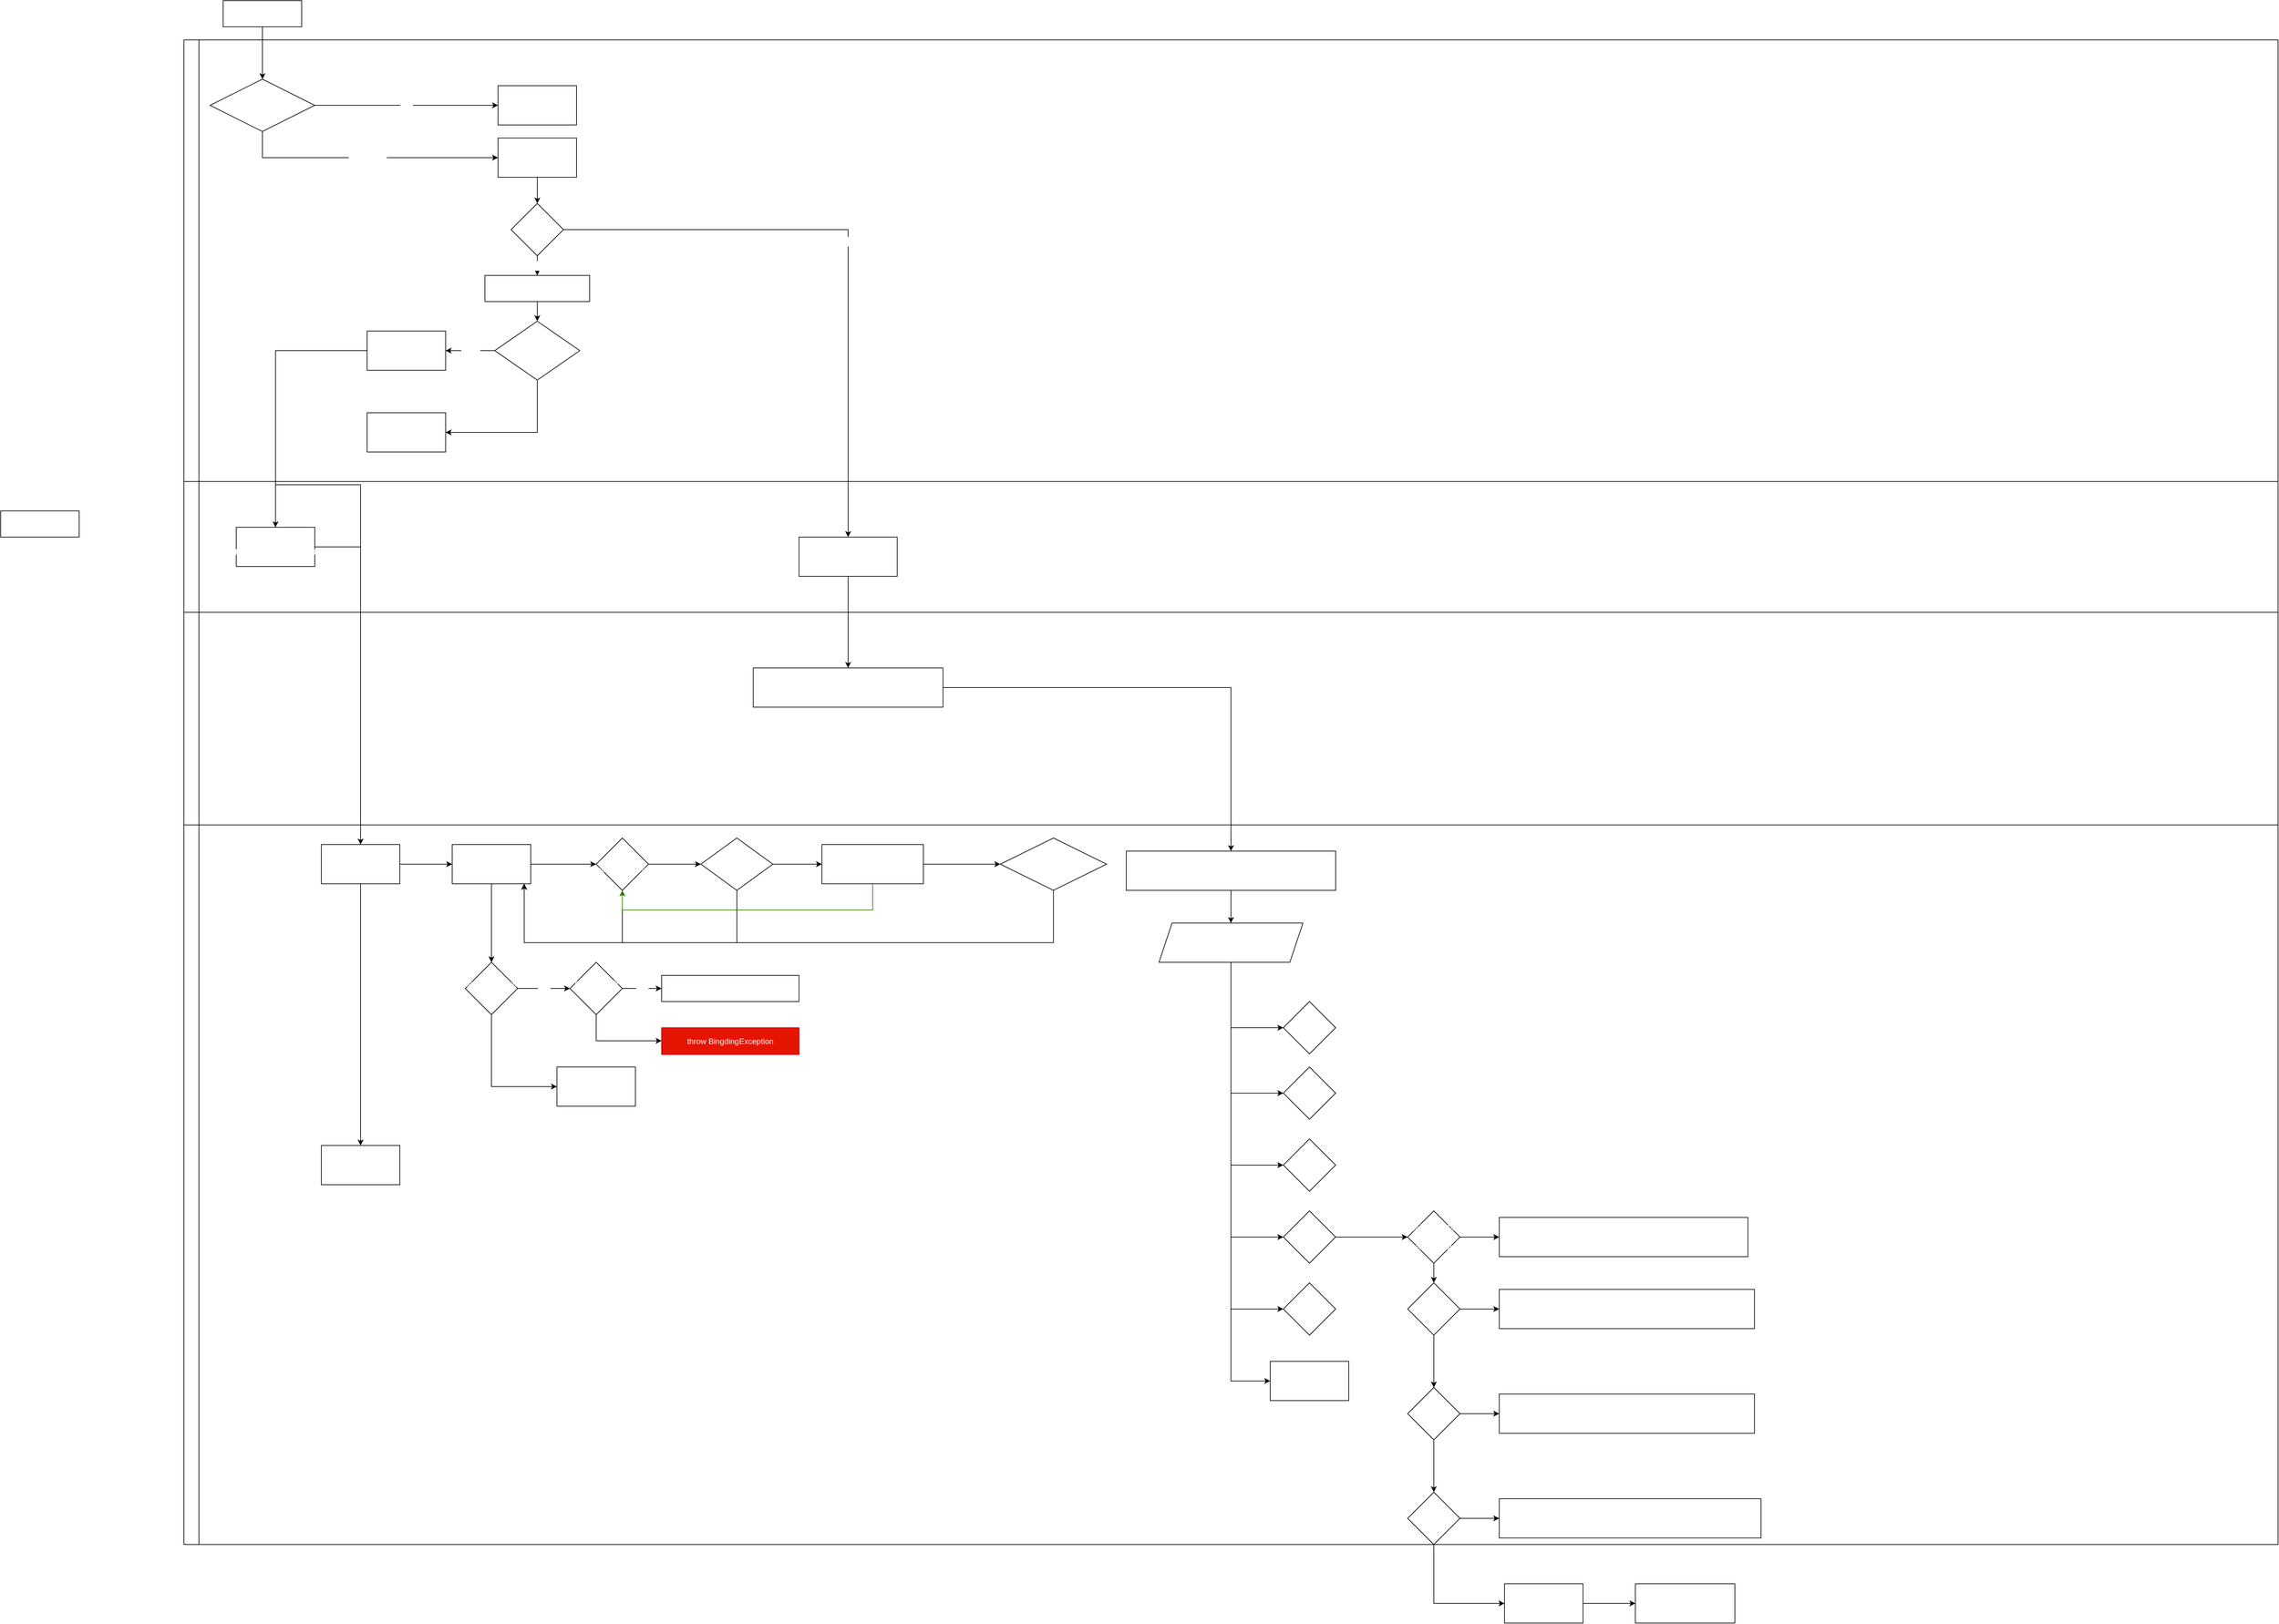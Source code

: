 <mxfile version="21.3.7" type="github">
  <diagram id="C5RBs43oDa-KdzZeNtuy" name="Page-1">
    <mxGraphModel dx="7370" dy="3751" grid="1" gridSize="10" guides="1" tooltips="1" connect="1" arrows="1" fold="1" page="1" pageScale="1" pageWidth="827" pageHeight="1169" math="0" shadow="0">
      <root>
        <mxCell id="WIyWlLk6GJQsqaUBKTNV-0" />
        <mxCell id="WIyWlLk6GJQsqaUBKTNV-1" parent="WIyWlLk6GJQsqaUBKTNV-0" />
        <mxCell id="FX1WW6UfW3RBcX6lJCIJ-9" value="" style="edgeStyle=orthogonalEdgeStyle;rounded=0;orthogonalLoop=1;jettySize=auto;html=1;fontFamily=Helvetica;fontSize=12;fontColor=#FFFFFF;" edge="1" parent="WIyWlLk6GJQsqaUBKTNV-1" source="WIyWlLk6GJQsqaUBKTNV-3" target="FX1WW6UfW3RBcX6lJCIJ-8">
          <mxGeometry relative="1" as="geometry" />
        </mxCell>
        <mxCell id="WIyWlLk6GJQsqaUBKTNV-3" value="调用开始" style="rounded=0;whiteSpace=wrap;html=1;fontSize=12;glass=0;strokeWidth=1;shadow=0;fontFamily=Helvetica;fontColor=#FFFFFF;" parent="WIyWlLk6GJQsqaUBKTNV-1" vertex="1">
          <mxGeometry x="110" y="30" width="120" height="40" as="geometry" />
        </mxCell>
        <mxCell id="WIyWlLk6GJQsqaUBKTNV-11" value="结束" style="rounded=0;whiteSpace=wrap;html=1;fontSize=12;glass=0;strokeWidth=1;shadow=0;fontFamily=Helvetica;fontColor=#FFFFFF;" parent="WIyWlLk6GJQsqaUBKTNV-1" vertex="1">
          <mxGeometry x="-230" y="810" width="120" height="40" as="geometry" />
        </mxCell>
        <mxCell id="FX1WW6UfW3RBcX6lJCIJ-4" value="MyBatisMapperProxy" style="swimlane;horizontal=0;whiteSpace=wrap;html=1;rounded=0;fontFamily=Helvetica;fontSize=12;fontColor=#FFFFFF;" vertex="1" parent="WIyWlLk6GJQsqaUBKTNV-1">
          <mxGeometry x="50" y="90" width="3200" height="675" as="geometry" />
        </mxCell>
        <mxCell id="FX1WW6UfW3RBcX6lJCIJ-11" value="Yes" style="edgeStyle=orthogonalEdgeStyle;rounded=0;orthogonalLoop=1;jettySize=auto;html=1;fontFamily=Helvetica;fontSize=12;fontColor=#FFFFFF;" edge="1" parent="FX1WW6UfW3RBcX6lJCIJ-4" source="FX1WW6UfW3RBcX6lJCIJ-8" target="FX1WW6UfW3RBcX6lJCIJ-10">
          <mxGeometry relative="1" as="geometry" />
        </mxCell>
        <mxCell id="FX1WW6UfW3RBcX6lJCIJ-13" value="Proxy 对象" style="edgeStyle=orthogonalEdgeStyle;rounded=0;orthogonalLoop=1;jettySize=auto;html=1;fontFamily=Helvetica;fontSize=12;fontColor=#FFFFFF;" edge="1" parent="FX1WW6UfW3RBcX6lJCIJ-4" source="FX1WW6UfW3RBcX6lJCIJ-8" target="FX1WW6UfW3RBcX6lJCIJ-12">
          <mxGeometry relative="1" as="geometry">
            <Array as="points">
              <mxPoint x="120" y="180" />
            </Array>
          </mxGeometry>
        </mxCell>
        <mxCell id="FX1WW6UfW3RBcX6lJCIJ-8" value="是否是非代理对象" style="rhombus;whiteSpace=wrap;html=1;rounded=0;glass=0;strokeWidth=1;shadow=0;fontFamily=Helvetica;fontSize=12;fontColor=#FFFFFF;" vertex="1" parent="FX1WW6UfW3RBcX6lJCIJ-4">
          <mxGeometry x="40" y="60" width="160" height="80" as="geometry" />
        </mxCell>
        <mxCell id="FX1WW6UfW3RBcX6lJCIJ-10" value="调用&lt;br style=&quot;font-size: 12px;&quot;&gt;Method.invoke&lt;br style=&quot;font-size: 12px;&quot;&gt;并返回" style="whiteSpace=wrap;html=1;rounded=0;glass=0;strokeWidth=1;shadow=0;fontFamily=Helvetica;fontSize=12;fontColor=#FFFFFF;" vertex="1" parent="FX1WW6UfW3RBcX6lJCIJ-4">
          <mxGeometry x="480" y="70" width="120" height="60" as="geometry" />
        </mxCell>
        <mxCell id="FX1WW6UfW3RBcX6lJCIJ-19" value="" style="edgeStyle=orthogonalEdgeStyle;rounded=0;orthogonalLoop=1;jettySize=auto;html=1;fontFamily=Helvetica;fontSize=12;fontColor=#FFFFFF;" edge="1" parent="FX1WW6UfW3RBcX6lJCIJ-4" source="FX1WW6UfW3RBcX6lJCIJ-12" target="FX1WW6UfW3RBcX6lJCIJ-18">
          <mxGeometry relative="1" as="geometry" />
        </mxCell>
        <mxCell id="FX1WW6UfW3RBcX6lJCIJ-12" value="从 methodCache 中&lt;br style=&quot;font-size: 12px;&quot;&gt;获取 MethodInvoker" style="whiteSpace=wrap;html=1;rounded=0;glass=0;strokeWidth=1;shadow=0;fontFamily=Helvetica;fontSize=12;fontColor=#FFFFFF;" vertex="1" parent="FX1WW6UfW3RBcX6lJCIJ-4">
          <mxGeometry x="480" y="150" width="120" height="60" as="geometry" />
        </mxCell>
        <mxCell id="FX1WW6UfW3RBcX6lJCIJ-18" value="是否存在" style="rhombus;whiteSpace=wrap;html=1;rounded=0;glass=0;strokeWidth=1;shadow=0;fontFamily=Helvetica;fontSize=12;fontColor=#FFFFFF;" vertex="1" parent="FX1WW6UfW3RBcX6lJCIJ-4">
          <mxGeometry x="500" y="250" width="80" height="80" as="geometry" />
        </mxCell>
        <mxCell id="FX1WW6UfW3RBcX6lJCIJ-32" value="False" style="edgeStyle=orthogonalEdgeStyle;rounded=0;orthogonalLoop=1;jettySize=auto;html=1;fontFamily=Helvetica;fontSize=12;fontColor=#FFFFFF;" edge="1" parent="FX1WW6UfW3RBcX6lJCIJ-4" source="FX1WW6UfW3RBcX6lJCIJ-29" target="FX1WW6UfW3RBcX6lJCIJ-31">
          <mxGeometry relative="1" as="geometry" />
        </mxCell>
        <mxCell id="FX1WW6UfW3RBcX6lJCIJ-29" value="方法被 default 修饰" style="rhombus;whiteSpace=wrap;html=1;rounded=0;glass=0;strokeWidth=1;shadow=0;fontFamily=Helvetica;fontSize=12;fontColor=#FFFFFF;" vertex="1" parent="FX1WW6UfW3RBcX6lJCIJ-4">
          <mxGeometry x="475" y="430" width="130" height="90" as="geometry" />
        </mxCell>
        <mxCell id="FX1WW6UfW3RBcX6lJCIJ-27" value="执行自定义 Function 方法" style="whiteSpace=wrap;html=1;rounded=0;glass=0;strokeWidth=1;shadow=0;fontFamily=Helvetica;fontSize=12;fontColor=#FFFFFF;" vertex="1" parent="FX1WW6UfW3RBcX6lJCIJ-4">
          <mxGeometry x="460" y="360" width="160" height="40" as="geometry" />
        </mxCell>
        <mxCell id="FX1WW6UfW3RBcX6lJCIJ-28" value="No" style="edgeStyle=orthogonalEdgeStyle;rounded=0;orthogonalLoop=1;jettySize=auto;html=1;fontFamily=Helvetica;fontSize=12;fontColor=#FFFFFF;" edge="1" parent="FX1WW6UfW3RBcX6lJCIJ-4" source="FX1WW6UfW3RBcX6lJCIJ-18" target="FX1WW6UfW3RBcX6lJCIJ-27">
          <mxGeometry relative="1" as="geometry" />
        </mxCell>
        <mxCell id="FX1WW6UfW3RBcX6lJCIJ-30" value="" style="edgeStyle=orthogonalEdgeStyle;rounded=0;orthogonalLoop=1;jettySize=auto;html=1;fontFamily=Helvetica;fontSize=12;fontColor=#FFFFFF;" edge="1" parent="FX1WW6UfW3RBcX6lJCIJ-4" source="FX1WW6UfW3RBcX6lJCIJ-27" target="FX1WW6UfW3RBcX6lJCIJ-29">
          <mxGeometry relative="1" as="geometry" />
        </mxCell>
        <mxCell id="FX1WW6UfW3RBcX6lJCIJ-31" value="创建&lt;br style=&quot;font-size: 12px;&quot;&gt;PlainMethodInvoker" style="whiteSpace=wrap;html=1;rounded=0;glass=0;strokeWidth=1;shadow=0;fontFamily=Helvetica;fontSize=12;fontColor=#FFFFFF;" vertex="1" parent="FX1WW6UfW3RBcX6lJCIJ-4">
          <mxGeometry x="280" y="445" width="120" height="60" as="geometry" />
        </mxCell>
        <mxCell id="FX1WW6UfW3RBcX6lJCIJ-72" value="创建 DefaultMethodInvoker" style="whiteSpace=wrap;html=1;rounded=0;glass=0;strokeWidth=1;shadow=0;fontFamily=Helvetica;fontSize=12;fontColor=#FFFFFF;" vertex="1" parent="FX1WW6UfW3RBcX6lJCIJ-4">
          <mxGeometry x="280" y="570" width="120" height="60" as="geometry" />
        </mxCell>
        <mxCell id="FX1WW6UfW3RBcX6lJCIJ-73" value="" style="edgeStyle=orthogonalEdgeStyle;rounded=0;orthogonalLoop=1;jettySize=auto;html=1;fontFamily=Helvetica;fontSize=12;fontColor=#FFFFFF;" edge="1" parent="FX1WW6UfW3RBcX6lJCIJ-4" source="FX1WW6UfW3RBcX6lJCIJ-29" target="FX1WW6UfW3RBcX6lJCIJ-72">
          <mxGeometry relative="1" as="geometry">
            <Array as="points">
              <mxPoint x="540" y="600" />
            </Array>
          </mxGeometry>
        </mxCell>
        <mxCell id="FX1WW6UfW3RBcX6lJCIJ-24" value="MapperMethodInvoker" style="swimlane;horizontal=0;whiteSpace=wrap;html=1;rounded=0;fontFamily=Helvetica;fontSize=12;fontColor=#FFFFFF;" vertex="1" parent="WIyWlLk6GJQsqaUBKTNV-1">
          <mxGeometry x="50" y="965" width="3200" height="325" as="geometry" />
        </mxCell>
        <mxCell id="FX1WW6UfW3RBcX6lJCIJ-25" value="execute(SqlSession sqlSession, Object[] args)" style="rounded=0;whiteSpace=wrap;html=1;fontFamily=Helvetica;fontSize=12;fontColor=#FFFFFF;" vertex="1" parent="FX1WW6UfW3RBcX6lJCIJ-24">
          <mxGeometry x="870" y="85" width="290" height="60" as="geometry" />
        </mxCell>
        <mxCell id="FX1WW6UfW3RBcX6lJCIJ-35" value="MyBatisMapperMethod" style="swimlane;horizontal=0;whiteSpace=wrap;html=1;rounded=0;fontFamily=Helvetica;fontSize=12;fontColor=#FFFFFF;" vertex="1" parent="WIyWlLk6GJQsqaUBKTNV-1">
          <mxGeometry x="50" y="765" width="3200" height="200" as="geometry" />
        </mxCell>
        <mxCell id="FX1WW6UfW3RBcX6lJCIJ-33" value="创建&lt;br style=&quot;font-size: 12px;&quot;&gt;MyBatisMapperMethod" style="whiteSpace=wrap;html=1;rounded=0;glass=0;strokeWidth=1;shadow=0;fontFamily=Helvetica;fontSize=12;fontColor=#FFFFFF;" vertex="1" parent="FX1WW6UfW3RBcX6lJCIJ-35">
          <mxGeometry x="80" y="70" width="120" height="60" as="geometry" />
        </mxCell>
        <mxCell id="FX1WW6UfW3RBcX6lJCIJ-74" value="调用&amp;nbsp; MapperMethod.execute" style="whiteSpace=wrap;html=1;rounded=0;glass=0;strokeWidth=1;shadow=0;fontFamily=Helvetica;fontSize=12;fontColor=#FFFFFF;" vertex="1" parent="FX1WW6UfW3RBcX6lJCIJ-35">
          <mxGeometry x="940" y="85" width="150" height="60" as="geometry" />
        </mxCell>
        <mxCell id="FX1WW6UfW3RBcX6lJCIJ-34" value="" style="edgeStyle=orthogonalEdgeStyle;rounded=0;orthogonalLoop=1;jettySize=auto;html=1;fontFamily=Helvetica;fontSize=12;fontColor=#FFFFFF;" edge="1" parent="WIyWlLk6GJQsqaUBKTNV-1" source="FX1WW6UfW3RBcX6lJCIJ-31" target="FX1WW6UfW3RBcX6lJCIJ-33">
          <mxGeometry relative="1" as="geometry" />
        </mxCell>
        <mxCell id="FX1WW6UfW3RBcX6lJCIJ-39" style="edgeStyle=orthogonalEdgeStyle;rounded=0;orthogonalLoop=1;jettySize=auto;html=1;fontFamily=Helvetica;fontSize=12;fontColor=#FFFFFF;" edge="1" parent="WIyWlLk6GJQsqaUBKTNV-1" source="FX1WW6UfW3RBcX6lJCIJ-33" target="FX1WW6UfW3RBcX6lJCIJ-38">
          <mxGeometry relative="1" as="geometry" />
        </mxCell>
        <mxCell id="FX1WW6UfW3RBcX6lJCIJ-71" value="" style="edgeStyle=orthogonalEdgeStyle;rounded=0;orthogonalLoop=1;jettySize=auto;html=1;fontFamily=Helvetica;fontSize=12;fontColor=#FFFFFF;" edge="1" parent="WIyWlLk6GJQsqaUBKTNV-1" source="FX1WW6UfW3RBcX6lJCIJ-33" target="FX1WW6UfW3RBcX6lJCIJ-70">
          <mxGeometry relative="1" as="geometry">
            <mxPoint x="250" y="850" as="sourcePoint" />
            <Array as="points">
              <mxPoint x="320" y="770" />
            </Array>
          </mxGeometry>
        </mxCell>
        <mxCell id="FX1WW6UfW3RBcX6lJCIJ-75" value="执行 Invoke" style="edgeStyle=orthogonalEdgeStyle;orthogonalLoop=1;jettySize=auto;html=1;exitX=1;exitY=0.5;exitDx=0;exitDy=0;rounded=0;fontFamily=Helvetica;fontSize=12;fontColor=#FFFFFF;" edge="1" parent="WIyWlLk6GJQsqaUBKTNV-1" source="FX1WW6UfW3RBcX6lJCIJ-18" target="FX1WW6UfW3RBcX6lJCIJ-74">
          <mxGeometry relative="1" as="geometry">
            <mxPoint x="620" y="380" as="sourcePoint" />
          </mxGeometry>
        </mxCell>
        <mxCell id="FX1WW6UfW3RBcX6lJCIJ-37" value="PlainMethodInvoker" style="swimlane;horizontal=0;whiteSpace=wrap;html=1;rounded=0;fontFamily=Helvetica;fontSize=12;fontColor=#FFFFFF;" vertex="1" parent="WIyWlLk6GJQsqaUBKTNV-1">
          <mxGeometry x="50" y="1290" width="3200" height="1100" as="geometry" />
        </mxCell>
        <mxCell id="FX1WW6UfW3RBcX6lJCIJ-41" value="" style="edgeStyle=orthogonalEdgeStyle;rounded=0;orthogonalLoop=1;jettySize=auto;html=1;fontFamily=Helvetica;fontSize=12;fontColor=#FFFFFF;" edge="1" parent="FX1WW6UfW3RBcX6lJCIJ-37" source="FX1WW6UfW3RBcX6lJCIJ-38" target="FX1WW6UfW3RBcX6lJCIJ-40">
          <mxGeometry relative="1" as="geometry" />
        </mxCell>
        <mxCell id="FX1WW6UfW3RBcX6lJCIJ-38" value="创建 SqlCommand" style="rounded=0;whiteSpace=wrap;html=1;fontFamily=Helvetica;fontSize=12;fontColor=#FFFFFF;" vertex="1" parent="FX1WW6UfW3RBcX6lJCIJ-37">
          <mxGeometry x="210" y="30" width="120" height="60" as="geometry" />
        </mxCell>
        <mxCell id="FX1WW6UfW3RBcX6lJCIJ-43" value="" style="edgeStyle=orthogonalEdgeStyle;rounded=0;orthogonalLoop=1;jettySize=auto;html=1;fontFamily=Helvetica;fontSize=12;fontColor=#FFFFFF;" edge="1" parent="FX1WW6UfW3RBcX6lJCIJ-37" source="FX1WW6UfW3RBcX6lJCIJ-40" target="FX1WW6UfW3RBcX6lJCIJ-42">
          <mxGeometry relative="1" as="geometry" />
        </mxCell>
        <mxCell id="FX1WW6UfW3RBcX6lJCIJ-57" value="" style="edgeStyle=orthogonalEdgeStyle;rounded=0;orthogonalLoop=1;jettySize=auto;html=1;fontFamily=Helvetica;fontSize=12;fontColor=#FFFFFF;" edge="1" parent="FX1WW6UfW3RBcX6lJCIJ-37" source="FX1WW6UfW3RBcX6lJCIJ-40" target="FX1WW6UfW3RBcX6lJCIJ-56">
          <mxGeometry relative="1" as="geometry" />
        </mxCell>
        <mxCell id="FX1WW6UfW3RBcX6lJCIJ-40" value="从全局 configuration 中获取 statement" style="rounded=0;whiteSpace=wrap;html=1;fontFamily=Helvetica;fontSize=12;fontColor=#FFFFFF;" vertex="1" parent="FX1WW6UfW3RBcX6lJCIJ-37">
          <mxGeometry x="410" y="30" width="120" height="60" as="geometry" />
        </mxCell>
        <mxCell id="FX1WW6UfW3RBcX6lJCIJ-46" value="Yes" style="edgeStyle=orthogonalEdgeStyle;rounded=0;orthogonalLoop=1;jettySize=auto;html=1;fontFamily=Helvetica;fontSize=12;fontColor=#FFFFFF;" edge="1" parent="FX1WW6UfW3RBcX6lJCIJ-37" source="FX1WW6UfW3RBcX6lJCIJ-42">
          <mxGeometry relative="1" as="geometry">
            <mxPoint x="520" y="90" as="targetPoint" />
            <Array as="points">
              <mxPoint x="670" y="180" />
              <mxPoint x="520" y="180" />
              <mxPoint x="520" y="90" />
            </Array>
          </mxGeometry>
        </mxCell>
        <mxCell id="FX1WW6UfW3RBcX6lJCIJ-48" value="" style="edgeStyle=orthogonalEdgeStyle;rounded=0;orthogonalLoop=1;jettySize=auto;html=1;fontFamily=Helvetica;fontSize=12;fontColor=#FFFFFF;" edge="1" parent="FX1WW6UfW3RBcX6lJCIJ-37" source="FX1WW6UfW3RBcX6lJCIJ-42" target="FX1WW6UfW3RBcX6lJCIJ-47">
          <mxGeometry relative="1" as="geometry" />
        </mxCell>
        <mxCell id="FX1WW6UfW3RBcX6lJCIJ-42" value="有没有&lt;br style=&quot;font-size: 12px;&quot;&gt;MappedStatement" style="rhombus;whiteSpace=wrap;html=1;rounded=0;fontFamily=Helvetica;fontSize=12;fontColor=#FFFFFF;" vertex="1" parent="FX1WW6UfW3RBcX6lJCIJ-37">
          <mxGeometry x="630" y="20" width="80" height="80" as="geometry" />
        </mxCell>
        <mxCell id="FX1WW6UfW3RBcX6lJCIJ-49" value="return null" style="edgeStyle=orthogonalEdgeStyle;rounded=0;orthogonalLoop=1;jettySize=auto;html=1;fontFamily=Helvetica;fontSize=12;fontColor=#FFFFFF;" edge="1" parent="FX1WW6UfW3RBcX6lJCIJ-37" source="FX1WW6UfW3RBcX6lJCIJ-47" target="FX1WW6UfW3RBcX6lJCIJ-40">
          <mxGeometry x="-0.506" relative="1" as="geometry">
            <Array as="points">
              <mxPoint x="845" y="180" />
              <mxPoint x="520" y="180" />
            </Array>
            <mxPoint as="offset" />
          </mxGeometry>
        </mxCell>
        <mxCell id="FX1WW6UfW3RBcX6lJCIJ-51" value="" style="edgeStyle=orthogonalEdgeStyle;rounded=0;orthogonalLoop=1;jettySize=auto;html=1;fontFamily=Helvetica;fontSize=12;fontColor=#FFFFFF;" edge="1" parent="FX1WW6UfW3RBcX6lJCIJ-37" source="FX1WW6UfW3RBcX6lJCIJ-47" target="FX1WW6UfW3RBcX6lJCIJ-50">
          <mxGeometry relative="1" as="geometry" />
        </mxCell>
        <mxCell id="FX1WW6UfW3RBcX6lJCIJ-47" value="接口和类相同吗" style="rhombus;whiteSpace=wrap;html=1;rounded=0;fontFamily=Helvetica;fontSize=12;fontColor=#FFFFFF;" vertex="1" parent="FX1WW6UfW3RBcX6lJCIJ-37">
          <mxGeometry x="790" y="20" width="110" height="80" as="geometry" />
        </mxCell>
        <mxCell id="FX1WW6UfW3RBcX6lJCIJ-52" style="edgeStyle=orthogonalEdgeStyle;rounded=0;orthogonalLoop=1;jettySize=auto;html=1;fillColor=#60a917;strokeColor=#2D7600;fontFamily=Helvetica;fontSize=12;fontColor=#FFFFFF;" edge="1" parent="FX1WW6UfW3RBcX6lJCIJ-37" source="FX1WW6UfW3RBcX6lJCIJ-50" target="FX1WW6UfW3RBcX6lJCIJ-42">
          <mxGeometry relative="1" as="geometry">
            <Array as="points">
              <mxPoint x="1052" y="130" />
              <mxPoint x="670" y="130" />
            </Array>
          </mxGeometry>
        </mxCell>
        <mxCell id="FX1WW6UfW3RBcX6lJCIJ-54" value="" style="edgeStyle=orthogonalEdgeStyle;rounded=0;orthogonalLoop=1;jettySize=auto;html=1;fontFamily=Helvetica;fontSize=12;fontColor=#FFFFFF;" edge="1" parent="FX1WW6UfW3RBcX6lJCIJ-37" source="FX1WW6UfW3RBcX6lJCIJ-50" target="FX1WW6UfW3RBcX6lJCIJ-53">
          <mxGeometry relative="1" as="geometry" />
        </mxCell>
        <mxCell id="FX1WW6UfW3RBcX6lJCIJ-50" value="获取当前类上所有接口" style="whiteSpace=wrap;html=1;rounded=0;fontFamily=Helvetica;fontSize=12;fontColor=#FFFFFF;" vertex="1" parent="FX1WW6UfW3RBcX6lJCIJ-37">
          <mxGeometry x="975" y="30" width="155" height="60" as="geometry" />
        </mxCell>
        <mxCell id="FX1WW6UfW3RBcX6lJCIJ-55" style="edgeStyle=orthogonalEdgeStyle;rounded=0;orthogonalLoop=1;jettySize=auto;html=1;fontFamily=Helvetica;fontSize=12;fontColor=#FFFFFF;" edge="1" parent="FX1WW6UfW3RBcX6lJCIJ-37" source="FX1WW6UfW3RBcX6lJCIJ-53">
          <mxGeometry relative="1" as="geometry">
            <mxPoint x="520" y="90" as="targetPoint" />
            <Array as="points">
              <mxPoint x="1329" y="180" />
              <mxPoint x="520" y="180" />
              <mxPoint x="520" y="90" />
            </Array>
          </mxGeometry>
        </mxCell>
        <mxCell id="FX1WW6UfW3RBcX6lJCIJ-53" value="获取到 MappedStatement" style="rhombus;whiteSpace=wrap;html=1;rounded=0;fontFamily=Helvetica;fontSize=12;fontColor=#FFFFFF;" vertex="1" parent="FX1WW6UfW3RBcX6lJCIJ-37">
          <mxGeometry x="1247.5" y="20" width="162.5" height="80" as="geometry" />
        </mxCell>
        <mxCell id="FX1WW6UfW3RBcX6lJCIJ-62" value="Yes" style="edgeStyle=orthogonalEdgeStyle;rounded=0;orthogonalLoop=1;jettySize=auto;html=1;fontFamily=Helvetica;fontSize=12;fontColor=#FFFFFF;" edge="1" parent="FX1WW6UfW3RBcX6lJCIJ-37" source="FX1WW6UfW3RBcX6lJCIJ-56" target="FX1WW6UfW3RBcX6lJCIJ-61">
          <mxGeometry relative="1" as="geometry" />
        </mxCell>
        <mxCell id="FX1WW6UfW3RBcX6lJCIJ-64" value="" style="edgeStyle=orthogonalEdgeStyle;rounded=0;orthogonalLoop=1;jettySize=auto;html=1;fontFamily=Helvetica;fontSize=12;fontColor=#FFFFFF;" edge="1" parent="FX1WW6UfW3RBcX6lJCIJ-37" source="FX1WW6UfW3RBcX6lJCIJ-56" target="FX1WW6UfW3RBcX6lJCIJ-63">
          <mxGeometry relative="1" as="geometry">
            <Array as="points">
              <mxPoint x="470" y="400" />
            </Array>
          </mxGeometry>
        </mxCell>
        <mxCell id="FX1WW6UfW3RBcX6lJCIJ-56" value="MappedStatement&lt;br style=&quot;font-size: 12px;&quot;&gt;为空 ?" style="rhombus;whiteSpace=wrap;html=1;rounded=0;fontFamily=Helvetica;fontSize=12;fontColor=#FFFFFF;" vertex="1" parent="FX1WW6UfW3RBcX6lJCIJ-37">
          <mxGeometry x="430" y="210" width="80" height="80" as="geometry" />
        </mxCell>
        <mxCell id="FX1WW6UfW3RBcX6lJCIJ-66" value="Yes" style="edgeStyle=orthogonalEdgeStyle;rounded=0;orthogonalLoop=1;jettySize=auto;html=1;fontFamily=Helvetica;fontSize=12;fontColor=#FFFFFF;" edge="1" parent="FX1WW6UfW3RBcX6lJCIJ-37" source="FX1WW6UfW3RBcX6lJCIJ-61" target="FX1WW6UfW3RBcX6lJCIJ-65">
          <mxGeometry relative="1" as="geometry" />
        </mxCell>
        <mxCell id="FX1WW6UfW3RBcX6lJCIJ-69" value="" style="edgeStyle=orthogonalEdgeStyle;rounded=0;orthogonalLoop=1;jettySize=auto;html=1;fontFamily=Helvetica;fontSize=12;fontColor=#FFFFFF;" edge="1" parent="FX1WW6UfW3RBcX6lJCIJ-37" source="FX1WW6UfW3RBcX6lJCIJ-61" target="FX1WW6UfW3RBcX6lJCIJ-68">
          <mxGeometry relative="1" as="geometry">
            <Array as="points">
              <mxPoint x="630" y="330" />
            </Array>
          </mxGeometry>
        </mxCell>
        <mxCell id="FX1WW6UfW3RBcX6lJCIJ-61" value="方法是否包含&lt;br style=&quot;font-size: 12px;&quot;&gt;@Flush" style="rhombus;whiteSpace=wrap;html=1;rounded=0;fontFamily=Helvetica;fontSize=12;fontColor=#FFFFFF;" vertex="1" parent="FX1WW6UfW3RBcX6lJCIJ-37">
          <mxGeometry x="590" y="210" width="80" height="80" as="geometry" />
        </mxCell>
        <mxCell id="FX1WW6UfW3RBcX6lJCIJ-63" value="设置 name, type" style="whiteSpace=wrap;html=1;rounded=0;fontFamily=Helvetica;fontSize=12;fontColor=#FFFFFF;" vertex="1" parent="FX1WW6UfW3RBcX6lJCIJ-37">
          <mxGeometry x="570" y="370" width="120" height="60" as="geometry" />
        </mxCell>
        <mxCell id="FX1WW6UfW3RBcX6lJCIJ-65" value="type = SqlCommandType.FLUSH" style="whiteSpace=wrap;html=1;rounded=0;fontFamily=Helvetica;fontSize=12;fontColor=#FFFFFF;" vertex="1" parent="FX1WW6UfW3RBcX6lJCIJ-37">
          <mxGeometry x="730" y="230" width="210" height="40" as="geometry" />
        </mxCell>
        <mxCell id="FX1WW6UfW3RBcX6lJCIJ-68" value="throw BingdingException" style="whiteSpace=wrap;html=1;rounded=0;fillColor=#e51400;fontColor=#FFFFFF;strokeColor=#B20000;fontFamily=Helvetica;fontSize=12;" vertex="1" parent="FX1WW6UfW3RBcX6lJCIJ-37">
          <mxGeometry x="730" y="310" width="210" height="41" as="geometry" />
        </mxCell>
        <mxCell id="FX1WW6UfW3RBcX6lJCIJ-70" value="创建&lt;br style=&quot;font-size: 12px;&quot;&gt;&amp;nbsp;MethodSignature" style="whiteSpace=wrap;html=1;rounded=0;glass=0;strokeWidth=1;shadow=0;fontFamily=Helvetica;fontSize=12;fontColor=#FFFFFF;" vertex="1" parent="FX1WW6UfW3RBcX6lJCIJ-37">
          <mxGeometry x="210" y="490" width="120" height="60" as="geometry" />
        </mxCell>
        <mxCell id="FX1WW6UfW3RBcX6lJCIJ-84" style="edgeStyle=orthogonalEdgeStyle;rounded=0;hachureGap=4;orthogonalLoop=1;jettySize=auto;html=1;fontFamily=Helvetica;fontSize=12;fontColor=#FFFFFF;" edge="1" parent="FX1WW6UfW3RBcX6lJCIJ-37" source="FX1WW6UfW3RBcX6lJCIJ-78" target="FX1WW6UfW3RBcX6lJCIJ-83">
          <mxGeometry relative="1" as="geometry" />
        </mxCell>
        <mxCell id="FX1WW6UfW3RBcX6lJCIJ-78" value="&lt;font style=&quot;font-size: 12px;&quot;&gt;execute(SqlSession sqlSession, Object[] args)&lt;/font&gt;" style="whiteSpace=wrap;html=1;rounded=0;hachureGap=4;fontFamily=Helvetica;fontSize=12;fontColor=#FFFFFF;" vertex="1" parent="FX1WW6UfW3RBcX6lJCIJ-37">
          <mxGeometry x="1440" y="40" width="320" height="60" as="geometry" />
        </mxCell>
        <mxCell id="FX1WW6UfW3RBcX6lJCIJ-86" value="" style="edgeStyle=orthogonalEdgeStyle;rounded=0;orthogonalLoop=1;jettySize=auto;html=1;" edge="1" parent="FX1WW6UfW3RBcX6lJCIJ-37" source="FX1WW6UfW3RBcX6lJCIJ-83" target="FX1WW6UfW3RBcX6lJCIJ-85">
          <mxGeometry relative="1" as="geometry">
            <Array as="points">
              <mxPoint x="1600" y="310" />
            </Array>
          </mxGeometry>
        </mxCell>
        <mxCell id="FX1WW6UfW3RBcX6lJCIJ-89" style="edgeStyle=orthogonalEdgeStyle;rounded=0;orthogonalLoop=1;jettySize=auto;html=1;" edge="1" parent="FX1WW6UfW3RBcX6lJCIJ-37" source="FX1WW6UfW3RBcX6lJCIJ-83" target="FX1WW6UfW3RBcX6lJCIJ-87">
          <mxGeometry relative="1" as="geometry">
            <Array as="points">
              <mxPoint x="1600" y="410" />
            </Array>
          </mxGeometry>
        </mxCell>
        <mxCell id="FX1WW6UfW3RBcX6lJCIJ-91" value="" style="edgeStyle=orthogonalEdgeStyle;rounded=0;orthogonalLoop=1;jettySize=auto;html=1;" edge="1" parent="FX1WW6UfW3RBcX6lJCIJ-37" source="FX1WW6UfW3RBcX6lJCIJ-83" target="FX1WW6UfW3RBcX6lJCIJ-90">
          <mxGeometry relative="1" as="geometry">
            <Array as="points">
              <mxPoint x="1600" y="520" />
            </Array>
          </mxGeometry>
        </mxCell>
        <mxCell id="FX1WW6UfW3RBcX6lJCIJ-95" value="" style="edgeStyle=orthogonalEdgeStyle;rounded=0;orthogonalLoop=1;jettySize=auto;html=1;" edge="1" parent="FX1WW6UfW3RBcX6lJCIJ-37" source="FX1WW6UfW3RBcX6lJCIJ-83" target="FX1WW6UfW3RBcX6lJCIJ-94">
          <mxGeometry relative="1" as="geometry">
            <Array as="points">
              <mxPoint x="1600" y="740" />
            </Array>
          </mxGeometry>
        </mxCell>
        <mxCell id="FX1WW6UfW3RBcX6lJCIJ-83" value="SqlCommand.type" style="shape=parallelogram;perimeter=parallelogramPerimeter;whiteSpace=wrap;html=1;fixedSize=1;hachureGap=4;fontFamily=Helvetica;fontSize=12;rounded=0;fontColor=#FFFFFF;" vertex="1" parent="FX1WW6UfW3RBcX6lJCIJ-37">
          <mxGeometry x="1490" y="150" width="220" height="60" as="geometry" />
        </mxCell>
        <mxCell id="FX1WW6UfW3RBcX6lJCIJ-85" value="INSERT" style="rhombus;whiteSpace=wrap;html=1;fontColor=#FFFFFF;hachureGap=4;rounded=0;" vertex="1" parent="FX1WW6UfW3RBcX6lJCIJ-37">
          <mxGeometry x="1680" y="270" width="80" height="80" as="geometry" />
        </mxCell>
        <mxCell id="FX1WW6UfW3RBcX6lJCIJ-87" value="UPDATE" style="rhombus;whiteSpace=wrap;html=1;fontColor=#FFFFFF;hachureGap=4;rounded=0;" vertex="1" parent="FX1WW6UfW3RBcX6lJCIJ-37">
          <mxGeometry x="1680" y="370" width="80" height="80" as="geometry" />
        </mxCell>
        <mxCell id="FX1WW6UfW3RBcX6lJCIJ-90" value="DELETE" style="rhombus;whiteSpace=wrap;html=1;fontColor=#FFFFFF;hachureGap=4;rounded=0;" vertex="1" parent="FX1WW6UfW3RBcX6lJCIJ-37">
          <mxGeometry x="1680" y="480" width="80" height="80" as="geometry" />
        </mxCell>
        <mxCell id="FX1WW6UfW3RBcX6lJCIJ-94" value="FLUSH" style="rhombus;whiteSpace=wrap;html=1;fontColor=#FFFFFF;hachureGap=4;rounded=0;" vertex="1" parent="FX1WW6UfW3RBcX6lJCIJ-37">
          <mxGeometry x="1680" y="700" width="80" height="80" as="geometry" />
        </mxCell>
        <mxCell id="FX1WW6UfW3RBcX6lJCIJ-103" value="" style="edgeStyle=orthogonalEdgeStyle;rounded=0;orthogonalLoop=1;jettySize=auto;html=1;" edge="1" parent="FX1WW6UfW3RBcX6lJCIJ-37" source="FX1WW6UfW3RBcX6lJCIJ-100" target="FX1WW6UfW3RBcX6lJCIJ-102">
          <mxGeometry relative="1" as="geometry" />
        </mxCell>
        <mxCell id="FX1WW6UfW3RBcX6lJCIJ-105" value="" style="edgeStyle=orthogonalEdgeStyle;rounded=0;orthogonalLoop=1;jettySize=auto;html=1;" edge="1" parent="FX1WW6UfW3RBcX6lJCIJ-37" source="FX1WW6UfW3RBcX6lJCIJ-100" target="FX1WW6UfW3RBcX6lJCIJ-104">
          <mxGeometry relative="1" as="geometry" />
        </mxCell>
        <mxCell id="FX1WW6UfW3RBcX6lJCIJ-100" value="无返回值 &amp;amp;&amp;amp; 有 ResultHandler" style="rhombus;whiteSpace=wrap;html=1;fontColor=#FFFFFF;hachureGap=4;rounded=0;" vertex="1" parent="FX1WW6UfW3RBcX6lJCIJ-37">
          <mxGeometry x="1870" y="590" width="80" height="80" as="geometry" />
        </mxCell>
        <mxCell id="FX1WW6UfW3RBcX6lJCIJ-102" value="executeWithResultHandler(SqlSession sqlSession, Object[] args)" style="whiteSpace=wrap;html=1;fontColor=#FFFFFF;hachureGap=4;rounded=0;" vertex="1" parent="FX1WW6UfW3RBcX6lJCIJ-37">
          <mxGeometry x="2010" y="600" width="380" height="60" as="geometry" />
        </mxCell>
        <mxCell id="FX1WW6UfW3RBcX6lJCIJ-107" value="" style="edgeStyle=orthogonalEdgeStyle;rounded=0;orthogonalLoop=1;jettySize=auto;html=1;" edge="1" parent="FX1WW6UfW3RBcX6lJCIJ-37" source="FX1WW6UfW3RBcX6lJCIJ-104" target="FX1WW6UfW3RBcX6lJCIJ-106">
          <mxGeometry relative="1" as="geometry" />
        </mxCell>
        <mxCell id="FX1WW6UfW3RBcX6lJCIJ-109" value="" style="edgeStyle=orthogonalEdgeStyle;rounded=0;orthogonalLoop=1;jettySize=auto;html=1;" edge="1" parent="FX1WW6UfW3RBcX6lJCIJ-37" source="FX1WW6UfW3RBcX6lJCIJ-104" target="FX1WW6UfW3RBcX6lJCIJ-108">
          <mxGeometry relative="1" as="geometry" />
        </mxCell>
        <mxCell id="FX1WW6UfW3RBcX6lJCIJ-104" value="返回列表" style="rhombus;whiteSpace=wrap;html=1;fontColor=#FFFFFF;hachureGap=4;rounded=0;" vertex="1" parent="FX1WW6UfW3RBcX6lJCIJ-37">
          <mxGeometry x="1870" y="700" width="80" height="80" as="geometry" />
        </mxCell>
        <mxCell id="FX1WW6UfW3RBcX6lJCIJ-106" value="executeForMany(SqlSession sqlSession, Object[] args)" style="whiteSpace=wrap;html=1;fontColor=#FFFFFF;hachureGap=4;rounded=0;" vertex="1" parent="FX1WW6UfW3RBcX6lJCIJ-37">
          <mxGeometry x="2010" y="710" width="390" height="60" as="geometry" />
        </mxCell>
        <mxCell id="FX1WW6UfW3RBcX6lJCIJ-111" value="" style="edgeStyle=orthogonalEdgeStyle;rounded=0;orthogonalLoop=1;jettySize=auto;html=1;" edge="1" parent="FX1WW6UfW3RBcX6lJCIJ-37" source="FX1WW6UfW3RBcX6lJCIJ-108" target="FX1WW6UfW3RBcX6lJCIJ-110">
          <mxGeometry relative="1" as="geometry" />
        </mxCell>
        <mxCell id="FX1WW6UfW3RBcX6lJCIJ-113" value="" style="edgeStyle=orthogonalEdgeStyle;rounded=0;orthogonalLoop=1;jettySize=auto;html=1;" edge="1" parent="FX1WW6UfW3RBcX6lJCIJ-37" source="FX1WW6UfW3RBcX6lJCIJ-108" target="FX1WW6UfW3RBcX6lJCIJ-112">
          <mxGeometry relative="1" as="geometry" />
        </mxCell>
        <mxCell id="FX1WW6UfW3RBcX6lJCIJ-108" value="返回 Map" style="rhombus;whiteSpace=wrap;html=1;fontColor=#FFFFFF;hachureGap=4;rounded=0;" vertex="1" parent="FX1WW6UfW3RBcX6lJCIJ-37">
          <mxGeometry x="1870" y="860" width="80" height="80" as="geometry" />
        </mxCell>
        <mxCell id="FX1WW6UfW3RBcX6lJCIJ-110" value="executeForMap(SqlSession sqlSession, Object[] args)" style="whiteSpace=wrap;html=1;fontColor=#FFFFFF;hachureGap=4;rounded=0;" vertex="1" parent="FX1WW6UfW3RBcX6lJCIJ-37">
          <mxGeometry x="2010" y="870" width="390" height="60" as="geometry" />
        </mxCell>
        <mxCell id="FX1WW6UfW3RBcX6lJCIJ-115" value="" style="edgeStyle=orthogonalEdgeStyle;rounded=0;orthogonalLoop=1;jettySize=auto;html=1;" edge="1" parent="FX1WW6UfW3RBcX6lJCIJ-37" source="FX1WW6UfW3RBcX6lJCIJ-112" target="FX1WW6UfW3RBcX6lJCIJ-114">
          <mxGeometry relative="1" as="geometry" />
        </mxCell>
        <mxCell id="FX1WW6UfW3RBcX6lJCIJ-112" value="返回 Cursor" style="rhombus;whiteSpace=wrap;html=1;fontColor=#FFFFFF;hachureGap=4;rounded=0;" vertex="1" parent="FX1WW6UfW3RBcX6lJCIJ-37">
          <mxGeometry x="1870" y="1020" width="80" height="80" as="geometry" />
        </mxCell>
        <mxCell id="FX1WW6UfW3RBcX6lJCIJ-114" value="executeForCursor(SqlSession sqlSession, Object[] args)" style="whiteSpace=wrap;html=1;fontColor=#FFFFFF;hachureGap=4;rounded=0;" vertex="1" parent="FX1WW6UfW3RBcX6lJCIJ-37">
          <mxGeometry x="2010" y="1030" width="400" height="60" as="geometry" />
        </mxCell>
        <mxCell id="FX1WW6UfW3RBcX6lJCIJ-77" style="edgeStyle=orthogonalEdgeStyle;rounded=0;hachureGap=4;orthogonalLoop=1;jettySize=auto;html=1;fontFamily=Helvetica;fontSize=12;fontColor=#FFFFFF;" edge="1" parent="WIyWlLk6GJQsqaUBKTNV-1" source="FX1WW6UfW3RBcX6lJCIJ-74" target="FX1WW6UfW3RBcX6lJCIJ-25">
          <mxGeometry relative="1" as="geometry" />
        </mxCell>
        <mxCell id="FX1WW6UfW3RBcX6lJCIJ-79" value="" style="edgeStyle=orthogonalEdgeStyle;rounded=0;hachureGap=4;orthogonalLoop=1;jettySize=auto;html=1;fontFamily=Helvetica;fontSize=12;fontColor=#FFFFFF;" edge="1" parent="WIyWlLk6GJQsqaUBKTNV-1" source="FX1WW6UfW3RBcX6lJCIJ-25" target="FX1WW6UfW3RBcX6lJCIJ-78">
          <mxGeometry relative="1" as="geometry" />
        </mxCell>
        <mxCell id="FX1WW6UfW3RBcX6lJCIJ-101" value="" style="edgeStyle=orthogonalEdgeStyle;rounded=0;orthogonalLoop=1;jettySize=auto;html=1;" edge="1" parent="WIyWlLk6GJQsqaUBKTNV-1" source="FX1WW6UfW3RBcX6lJCIJ-92" target="FX1WW6UfW3RBcX6lJCIJ-100">
          <mxGeometry relative="1" as="geometry" />
        </mxCell>
        <mxCell id="FX1WW6UfW3RBcX6lJCIJ-92" value="SELECT" style="rhombus;whiteSpace=wrap;html=1;fontColor=#FFFFFF;hachureGap=4;rounded=0;" vertex="1" parent="WIyWlLk6GJQsqaUBKTNV-1">
          <mxGeometry x="1730" y="1880" width="80" height="80" as="geometry" />
        </mxCell>
        <mxCell id="FX1WW6UfW3RBcX6lJCIJ-93" value="" style="edgeStyle=orthogonalEdgeStyle;rounded=0;orthogonalLoop=1;jettySize=auto;html=1;" edge="1" parent="WIyWlLk6GJQsqaUBKTNV-1" source="FX1WW6UfW3RBcX6lJCIJ-83" target="FX1WW6UfW3RBcX6lJCIJ-92">
          <mxGeometry relative="1" as="geometry">
            <Array as="points">
              <mxPoint x="1650" y="1920" />
            </Array>
          </mxGeometry>
        </mxCell>
        <mxCell id="FX1WW6UfW3RBcX6lJCIJ-98" value="BindingException" style="whiteSpace=wrap;html=1;fontColor=#FFFFFF;hachureGap=4;rounded=0;" vertex="1" parent="WIyWlLk6GJQsqaUBKTNV-1">
          <mxGeometry x="1710" y="2110" width="120" height="60" as="geometry" />
        </mxCell>
        <mxCell id="FX1WW6UfW3RBcX6lJCIJ-99" value="" style="edgeStyle=orthogonalEdgeStyle;rounded=0;orthogonalLoop=1;jettySize=auto;html=1;" edge="1" parent="WIyWlLk6GJQsqaUBKTNV-1" source="FX1WW6UfW3RBcX6lJCIJ-83" target="FX1WW6UfW3RBcX6lJCIJ-98">
          <mxGeometry relative="1" as="geometry">
            <Array as="points">
              <mxPoint x="1650" y="2140" />
            </Array>
          </mxGeometry>
        </mxCell>
        <mxCell id="FX1WW6UfW3RBcX6lJCIJ-121" value="" style="edgeStyle=orthogonalEdgeStyle;rounded=0;orthogonalLoop=1;jettySize=auto;html=1;" edge="1" parent="WIyWlLk6GJQsqaUBKTNV-1" source="FX1WW6UfW3RBcX6lJCIJ-118" target="FX1WW6UfW3RBcX6lJCIJ-120">
          <mxGeometry relative="1" as="geometry" />
        </mxCell>
        <mxCell id="FX1WW6UfW3RBcX6lJCIJ-118" value="传入参数封装成 &lt;br&gt;ParamMap" style="whiteSpace=wrap;html=1;fontColor=#FFFFFF;hachureGap=4;rounded=0;" vertex="1" parent="WIyWlLk6GJQsqaUBKTNV-1">
          <mxGeometry x="2068" y="2450" width="120" height="60" as="geometry" />
        </mxCell>
        <mxCell id="FX1WW6UfW3RBcX6lJCIJ-119" value="" style="edgeStyle=orthogonalEdgeStyle;rounded=0;orthogonalLoop=1;jettySize=auto;html=1;" edge="1" parent="WIyWlLk6GJQsqaUBKTNV-1" source="FX1WW6UfW3RBcX6lJCIJ-112" target="FX1WW6UfW3RBcX6lJCIJ-118">
          <mxGeometry relative="1" as="geometry">
            <Array as="points">
              <mxPoint x="1960" y="2480" />
            </Array>
          </mxGeometry>
        </mxCell>
        <mxCell id="FX1WW6UfW3RBcX6lJCIJ-120" value="调用&lt;br&gt;sqlSession.selectOne" style="whiteSpace=wrap;html=1;fontColor=#FFFFFF;hachureGap=4;rounded=0;" vertex="1" parent="WIyWlLk6GJQsqaUBKTNV-1">
          <mxGeometry x="2268" y="2450" width="152" height="60" as="geometry" />
        </mxCell>
      </root>
    </mxGraphModel>
  </diagram>
</mxfile>
